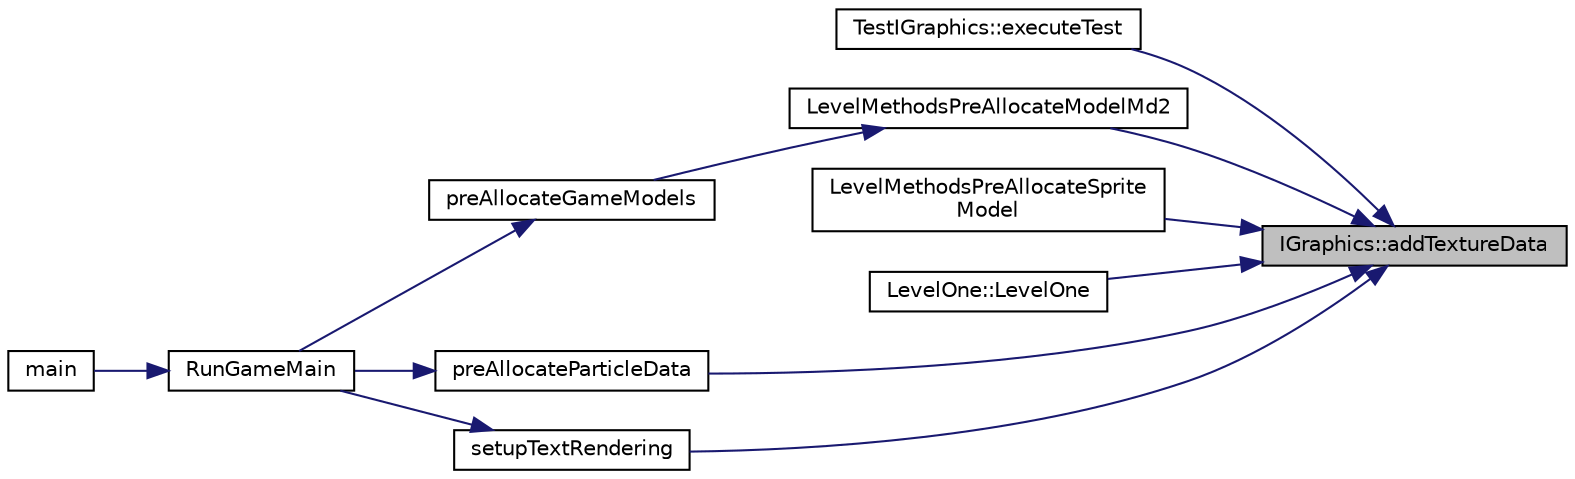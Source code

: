 digraph "IGraphics::addTextureData"
{
 // LATEX_PDF_SIZE
  edge [fontname="Helvetica",fontsize="10",labelfontname="Helvetica",labelfontsize="10"];
  node [fontname="Helvetica",fontsize="10",shape=record];
  rankdir="RL";
  Node1 [label="IGraphics::addTextureData",height=0.2,width=0.4,color="black", fillcolor="grey75", style="filled", fontcolor="black",tooltip=" "];
  Node1 -> Node2 [dir="back",color="midnightblue",fontsize="10",style="solid",fontname="Helvetica"];
  Node2 [label="TestIGraphics::executeTest",height=0.2,width=0.4,color="black", fillcolor="white", style="filled",URL="$class_test_i_graphics.html#a526eed13c6c38a2cad0b734df55ee8cd",tooltip=" "];
  Node1 -> Node3 [dir="back",color="midnightblue",fontsize="10",style="solid",fontname="Helvetica"];
  Node3 [label="LevelMethodsPreAllocateModelMd2",height=0.2,width=0.4,color="black", fillcolor="white", style="filled",URL="$_level_methods_8cpp.html#a4ee75dc3a03cd1186669bd6a76f346c9",tooltip=" "];
  Node3 -> Node4 [dir="back",color="midnightblue",fontsize="10",style="solid",fontname="Helvetica"];
  Node4 [label="preAllocateGameModels",height=0.2,width=0.4,color="black", fillcolor="white", style="filled",URL="$main_8cpp.html#a201fc25b32d87b4c76ff249079453e5c",tooltip=" "];
  Node4 -> Node5 [dir="back",color="midnightblue",fontsize="10",style="solid",fontname="Helvetica"];
  Node5 [label="RunGameMain",height=0.2,width=0.4,color="black", fillcolor="white", style="filled",URL="$main_8cpp.html#aa4173368a267598f9c3c83944e79a303",tooltip=" "];
  Node5 -> Node6 [dir="back",color="midnightblue",fontsize="10",style="solid",fontname="Helvetica"];
  Node6 [label="main",height=0.2,width=0.4,color="black", fillcolor="white", style="filled",URL="$main_8cpp.html#a3c04138a5bfe5d72780bb7e82a18e627",tooltip=" "];
  Node1 -> Node7 [dir="back",color="midnightblue",fontsize="10",style="solid",fontname="Helvetica"];
  Node7 [label="LevelMethodsPreAllocateSprite\lModel",height=0.2,width=0.4,color="black", fillcolor="white", style="filled",URL="$_level_methods_8cpp.html#a5f7801fd216b55fae108781c859002b8",tooltip=" "];
  Node1 -> Node8 [dir="back",color="midnightblue",fontsize="10",style="solid",fontname="Helvetica"];
  Node8 [label="LevelOne::LevelOne",height=0.2,width=0.4,color="black", fillcolor="white", style="filled",URL="$class_level_one.html#ad7c669cd47b48a7064712f786776a2ad",tooltip="Constructor for level one which assigns key components to the LevelInfo struct for later use in runUn..."];
  Node1 -> Node9 [dir="back",color="midnightblue",fontsize="10",style="solid",fontname="Helvetica"];
  Node9 [label="preAllocateParticleData",height=0.2,width=0.4,color="black", fillcolor="white", style="filled",URL="$main_8cpp.html#afebec8e7edae80c1130614cf0966d6fa",tooltip=" "];
  Node9 -> Node5 [dir="back",color="midnightblue",fontsize="10",style="solid",fontname="Helvetica"];
  Node1 -> Node10 [dir="back",color="midnightblue",fontsize="10",style="solid",fontname="Helvetica"];
  Node10 [label="setupTextRendering",height=0.2,width=0.4,color="black", fillcolor="white", style="filled",URL="$main_8cpp.html#ac99faa70519b7b2ef2fad8e3d96b2644",tooltip=" "];
  Node10 -> Node5 [dir="back",color="midnightblue",fontsize="10",style="solid",fontname="Helvetica"];
}
